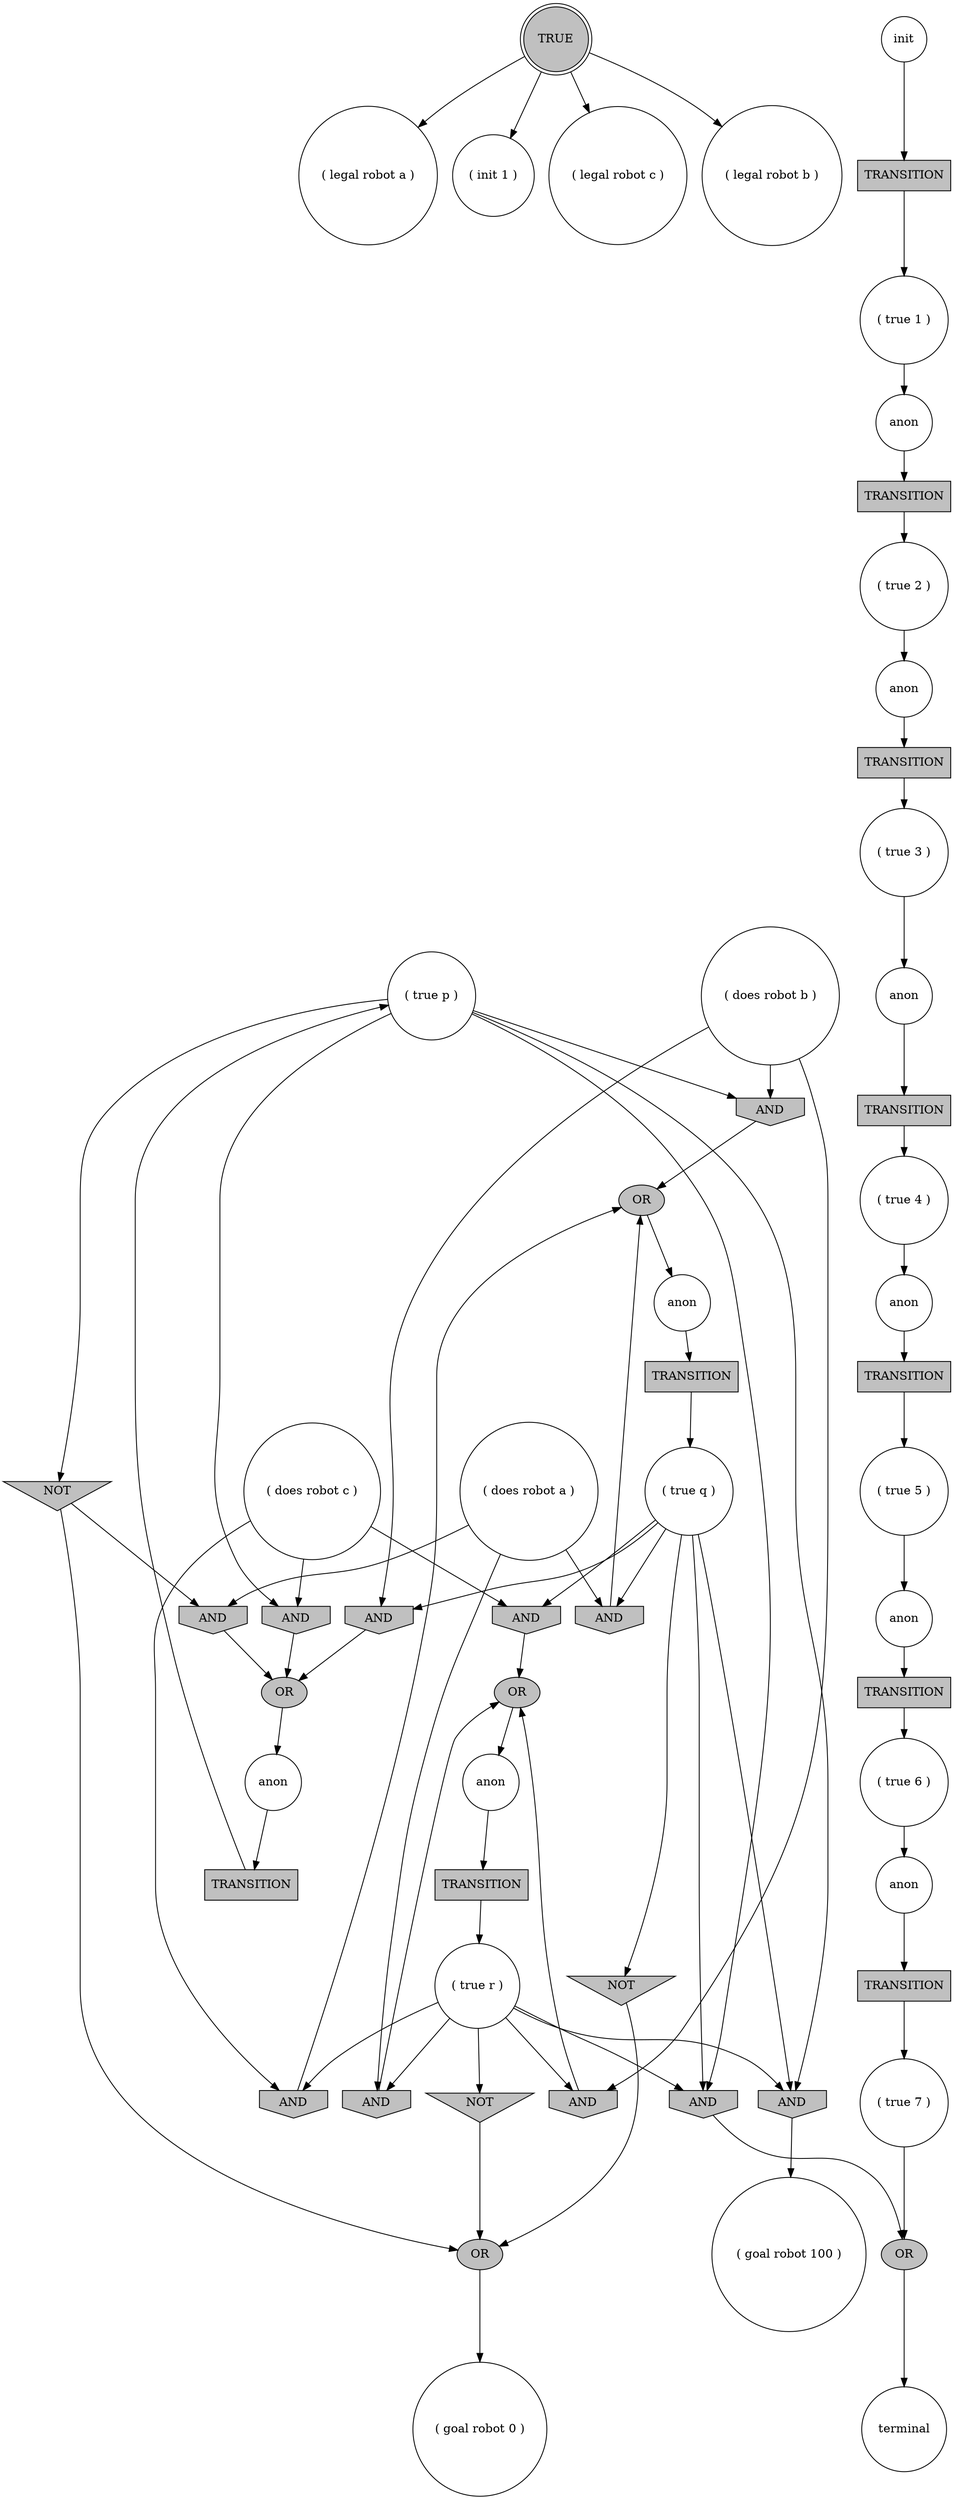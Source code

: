 digraph propNet
{
	"@774ff8ce"[shape=circle, style= filled, fillcolor=white, label="( legal robot a )"]; 
	"@3bf3db4"[shape=circle, style= filled, fillcolor=white, label="anon"]; "@3bf3db4"->"@114c2bee"; 
	"@4f71ffc"[shape=circle, style= filled, fillcolor=white, label="init"]; "@4f71ffc"->"@556d67ac"; 
	"@3e281424"[shape=circle, style= filled, fillcolor=white, label="anon"]; "@3e281424"->"@5655fe58"; 
	"@5655fe58"[shape=box, style= filled, fillcolor=grey, label="TRANSITION"]; "@5655fe58"->"@6db5144d"; 
	"@44265d2"[shape=ellipse, style= filled, fillcolor=grey, label="OR"]; "@44265d2"->"@70520ce2"; 
	"@6dd06742"[shape=circle, style= filled, fillcolor=white, label="anon"]; "@6dd06742"->"@240b5472"; 
	"@f7b57e9"[shape=ellipse, style= filled, fillcolor=grey, label="OR"]; "@f7b57e9"->"@27aadefb"; 
	"@46263db0"[shape=invtriangle, style= filled, fillcolor=grey, label="NOT"]; "@46263db0"->"@f7b57e9"; "@46263db0"->"@40ff269d"; 
	"@5933ebae"[shape=circle, style= filled, fillcolor=white, label="anon"]; "@5933ebae"->"@5468064a"; 
	"@1a7e7ae3"[shape=circle, style= filled, fillcolor=white, label="anon"]; "@1a7e7ae3"->"@7794dbfd"; 
	"@6242475d"[shape=invhouse, style= filled, fillcolor=grey, label="AND"]; "@6242475d"->"@3aa748d0"; 
	"@395d9f42"[shape=ellipse, style= filled, fillcolor=grey, label="OR"]; "@395d9f42"->"@40dc04bb"; 
	"@6e6f6dcf"[shape=box, style= filled, fillcolor=grey, label="TRANSITION"]; "@6e6f6dcf"->"@3b249440"; 
	"@5468064a"[shape=box, style= filled, fillcolor=grey, label="TRANSITION"]; "@5468064a"->"@726a39"; 
	"@114c2bee"[shape=box, style= filled, fillcolor=grey, label="TRANSITION"]; "@114c2bee"->"@54a40b71"; 
	"@2c826226"[shape=circle, style= filled, fillcolor=white, label="( init 1 )"]; 
	"@3092193b"[shape=circle, style= filled, fillcolor=white, label="anon"]; "@3092193b"->"@6e6f6dcf"; 
	"@2db68a9a"[shape=box, style= filled, fillcolor=grey, label="TRANSITION"]; "@2db68a9a"->"@2057c466"; 
	"@70520ce2"[shape=circle, style= filled, fillcolor=white, label="terminal"]; 
	"@2057c466"[shape=circle, style= filled, fillcolor=white, label="( true 5 )"]; "@2057c466"->"@6c15796d"; 
	"@4a236192"[shape=ellipse, style= filled, fillcolor=grey, label="OR"]; "@4a236192"->"@3e281424"; 
	"@6fd56de7"[shape=circle, style= filled, fillcolor=white, label="anon"]; "@6fd56de7"->"@2db68a9a"; 
	"@1c3bb708"[shape=invhouse, style= filled, fillcolor=grey, label="AND"]; "@1c3bb708"->"@4a236192"; 
	"@7cd2186b"[shape=circle, style= filled, fillcolor=white, label="( legal robot c )"]; 
	"@487e3fc4"[shape=circle, style= filled, fillcolor=white, label="( does robot a )"]; "@487e3fc4"->"@40ff269d"; "@487e3fc4"->"@1c6935af"; "@487e3fc4"->"@3b84a6f8"; 
	"@58ef92d2"[shape=circle, style= filled, fillcolor=white, label="( goal robot 100 )"]; 
	"@7aa16c1e"[shape=box, style= filled, fillcolor=grey, label="TRANSITION"]; "@7aa16c1e"->"@2a902be5"; 
	"@3f359975"[shape=circle, style= filled, fillcolor=white, label="( true 3 )"]; "@3f359975"->"@5933ebae"; 
	"@556d67ac"[shape=box, style= filled, fillcolor=grey, label="TRANSITION"]; "@556d67ac"->"@5b2cc16b"; 
	"@2d1a565b"[shape=invtriangle, style= filled, fillcolor=grey, label="NOT"]; "@2d1a565b"->"@f7b57e9"; 
	"@1c6935af"[shape=invhouse, style= filled, fillcolor=grey, label="AND"]; "@1c6935af"->"@395d9f42"; 
	"@d7e4239"[shape=doublecircle, style= filled, fillcolor=grey, label="TRUE"]; "@d7e4239"->"@774ff8ce"; "@d7e4239"->"@2c826226"; "@d7e4239"->"@53128df7"; "@d7e4239"->"@7cd2186b"; 
	"@5b2cc16b"[shape=circle, style= filled, fillcolor=white, label="( true 1 )"]; "@5b2cc16b"->"@3bf3db4"; 
	"@49dff515"[shape=invhouse, style= filled, fillcolor=grey, label="AND"]; "@49dff515"->"@44265d2"; 
	"@726a39"[shape=circle, style= filled, fillcolor=white, label="( true 4 )"]; "@726a39"->"@6fd56de7"; 
	"@21f1313a"[shape=invhouse, style= filled, fillcolor=grey, label="AND"]; "@21f1313a"->"@395d9f42"; 
	"@4ee3cfae"[shape=invhouse, style= filled, fillcolor=grey, label="AND"]; "@4ee3cfae"->"@3aa748d0"; 
	"@4a5af214"[shape=circle, style= filled, fillcolor=white, label="( true r )"]; "@4a5af214"->"@6f4b103c"; "@4a5af214"->"@4f5819c"; "@4a5af214"->"@49dff515"; "@4a5af214"->"@3b84a6f8"; "@4a5af214"->"@14eea8b3"; "@4a5af214"->"@6242475d"; 
	"@27aadefb"[shape=circle, style= filled, fillcolor=white, label="( goal robot 0 )"]; 
	"@91abdcb"[shape=circle, style= filled, fillcolor=white, label="( does robot b )"]; "@91abdcb"->"@21f1313a"; "@91abdcb"->"@30e8ae85"; "@91abdcb"->"@6242475d"; 
	"@54a40b71"[shape=circle, style= filled, fillcolor=white, label="( true 2 )"]; "@54a40b71"->"@6dd06742"; 
	"@14eea8b3"[shape=invhouse, style= filled, fillcolor=grey, label="AND"]; "@14eea8b3"->"@395d9f42"; 
	"@6952be8c"[shape=circle, style= filled, fillcolor=white, label="( does robot c )"]; "@6952be8c"->"@1c3bb708"; "@6952be8c"->"@14eea8b3"; "@6952be8c"->"@4ee3cfae"; 
	"@3d67f105"[shape=circle, style= filled, fillcolor=white, label="( true q )"]; "@3d67f105"->"@2d1a565b"; "@3d67f105"->"@1c6935af"; "@3d67f105"->"@6f4b103c"; "@3d67f105"->"@49dff515"; "@3d67f105"->"@30e8ae85"; "@3d67f105"->"@4ee3cfae"; 
	"@40ff269d"[shape=invhouse, style= filled, fillcolor=grey, label="AND"]; "@40ff269d"->"@4a236192"; 
	"@3b249440"[shape=circle, style= filled, fillcolor=white, label="( true 7 )"]; "@3b249440"->"@44265d2"; 
	"@53128df7"[shape=circle, style= filled, fillcolor=white, label="( legal robot b )"]; 
	"@40dc04bb"[shape=circle, style= filled, fillcolor=white, label="anon"]; "@40dc04bb"->"@43b21fd9"; 
	"@4f5819c"[shape=invtriangle, style= filled, fillcolor=grey, label="NOT"]; "@4f5819c"->"@f7b57e9"; 
	"@7794dbfd"[shape=box, style= filled, fillcolor=grey, label="TRANSITION"]; "@7794dbfd"->"@4a5af214"; 
	"@43b21fd9"[shape=box, style= filled, fillcolor=grey, label="TRANSITION"]; "@43b21fd9"->"@3d67f105"; 
	"@30e8ae85"[shape=invhouse, style= filled, fillcolor=grey, label="AND"]; "@30e8ae85"->"@4a236192"; 
	"@2a902be5"[shape=circle, style= filled, fillcolor=white, label="( true 6 )"]; "@2a902be5"->"@3092193b"; 
	"@6f4b103c"[shape=invhouse, style= filled, fillcolor=grey, label="AND"]; "@6f4b103c"->"@58ef92d2"; 
	"@3aa748d0"[shape=ellipse, style= filled, fillcolor=grey, label="OR"]; "@3aa748d0"->"@1a7e7ae3"; 
	"@6db5144d"[shape=circle, style= filled, fillcolor=white, label="( true p )"]; "@6db5144d"->"@1c3bb708"; "@6db5144d"->"@46263db0"; "@6db5144d"->"@6f4b103c"; "@6db5144d"->"@49dff515"; "@6db5144d"->"@21f1313a"; 
	"@6c15796d"[shape=circle, style= filled, fillcolor=white, label="anon"]; "@6c15796d"->"@7aa16c1e"; 
	"@240b5472"[shape=box, style= filled, fillcolor=grey, label="TRANSITION"]; "@240b5472"->"@3f359975"; 
	"@3b84a6f8"[shape=invhouse, style= filled, fillcolor=grey, label="AND"]; "@3b84a6f8"->"@3aa748d0"; 
}